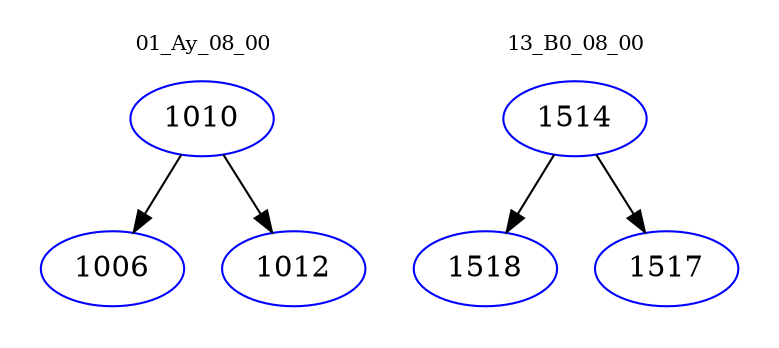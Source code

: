 digraph{
subgraph cluster_0 {
color = white
label = "01_Ay_08_00";
fontsize=10;
T0_1010 [label="1010", color="blue"]
T0_1010 -> T0_1006 [color="black"]
T0_1006 [label="1006", color="blue"]
T0_1010 -> T0_1012 [color="black"]
T0_1012 [label="1012", color="blue"]
}
subgraph cluster_1 {
color = white
label = "13_B0_08_00";
fontsize=10;
T1_1514 [label="1514", color="blue"]
T1_1514 -> T1_1518 [color="black"]
T1_1518 [label="1518", color="blue"]
T1_1514 -> T1_1517 [color="black"]
T1_1517 [label="1517", color="blue"]
}
}
